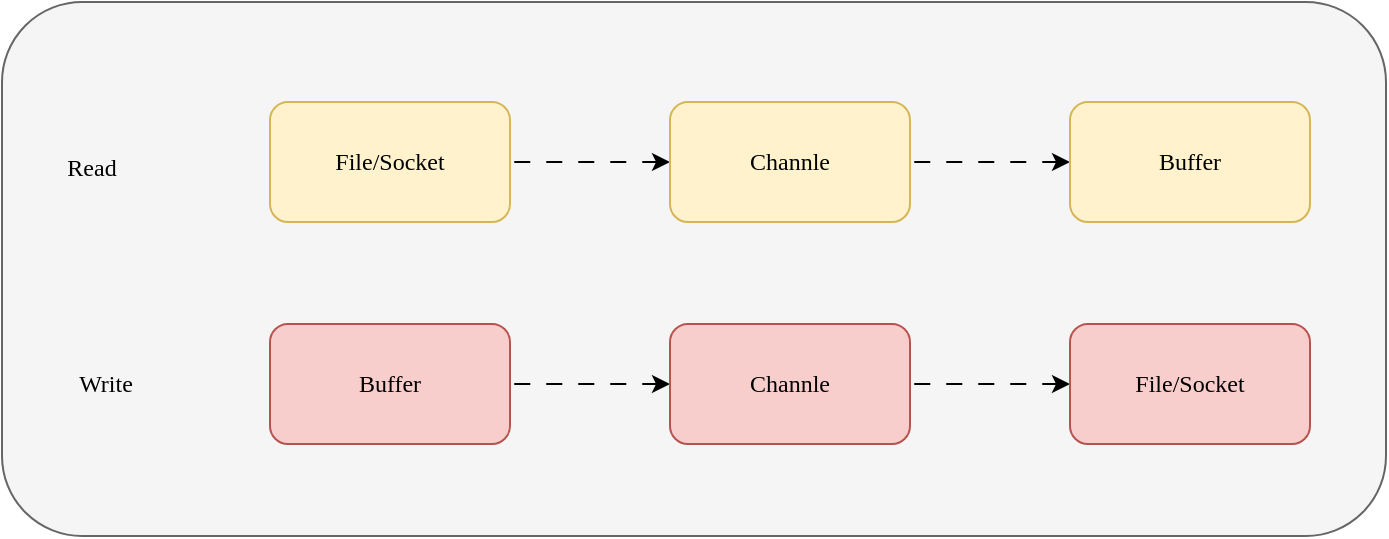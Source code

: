 <mxfile version="24.3.0" type="github">
  <diagram name="第 1 页" id="FXKaXr__5kz-iJ8h0p-Q">
    <mxGraphModel dx="977" dy="573" grid="0" gridSize="10" guides="1" tooltips="1" connect="1" arrows="1" fold="1" page="1" pageScale="1" pageWidth="827" pageHeight="1169" math="0" shadow="0">
      <root>
        <mxCell id="0" />
        <mxCell id="1" parent="0" />
        <mxCell id="jfTkQFZSDSPLyo2Jwio8-13" value="" style="rounded=1;whiteSpace=wrap;html=1;fillColor=#f5f5f5;fontColor=#333333;strokeColor=#666666;" vertex="1" parent="1">
          <mxGeometry x="12" y="101" width="692" height="267" as="geometry" />
        </mxCell>
        <mxCell id="jfTkQFZSDSPLyo2Jwio8-3" value="" style="edgeStyle=orthogonalEdgeStyle;rounded=0;orthogonalLoop=1;jettySize=auto;html=1;flowAnimation=1;" edge="1" parent="1" source="jfTkQFZSDSPLyo2Jwio8-1" target="jfTkQFZSDSPLyo2Jwio8-2">
          <mxGeometry relative="1" as="geometry" />
        </mxCell>
        <mxCell id="jfTkQFZSDSPLyo2Jwio8-1" value="File/Socket" style="rounded=1;whiteSpace=wrap;html=1;fillColor=#fff2cc;strokeColor=#d6b656;fontFamily=Comic Sans MS;" vertex="1" parent="1">
          <mxGeometry x="146" y="151" width="120" height="60" as="geometry" />
        </mxCell>
        <mxCell id="jfTkQFZSDSPLyo2Jwio8-5" value="" style="edgeStyle=orthogonalEdgeStyle;rounded=0;orthogonalLoop=1;jettySize=auto;html=1;flowAnimation=1;" edge="1" parent="1" source="jfTkQFZSDSPLyo2Jwio8-2" target="jfTkQFZSDSPLyo2Jwio8-4">
          <mxGeometry relative="1" as="geometry" />
        </mxCell>
        <mxCell id="jfTkQFZSDSPLyo2Jwio8-2" value="Channle" style="whiteSpace=wrap;html=1;rounded=1;fillColor=#fff2cc;strokeColor=#d6b656;fontFamily=Comic Sans MS;" vertex="1" parent="1">
          <mxGeometry x="346" y="151" width="120" height="60" as="geometry" />
        </mxCell>
        <mxCell id="jfTkQFZSDSPLyo2Jwio8-4" value="Buffer" style="whiteSpace=wrap;html=1;rounded=1;fillColor=#fff2cc;strokeColor=#d6b656;fontFamily=Comic Sans MS;" vertex="1" parent="1">
          <mxGeometry x="546" y="151" width="120" height="60" as="geometry" />
        </mxCell>
        <mxCell id="jfTkQFZSDSPLyo2Jwio8-8" value="" style="edgeStyle=orthogonalEdgeStyle;rounded=0;orthogonalLoop=1;jettySize=auto;html=1;flowAnimation=1;" edge="1" parent="1" source="jfTkQFZSDSPLyo2Jwio8-6" target="jfTkQFZSDSPLyo2Jwio8-7">
          <mxGeometry relative="1" as="geometry" />
        </mxCell>
        <mxCell id="jfTkQFZSDSPLyo2Jwio8-6" value="Buffer" style="rounded=1;whiteSpace=wrap;html=1;fillColor=#f8cecc;strokeColor=#b85450;fontFamily=Comic Sans MS;" vertex="1" parent="1">
          <mxGeometry x="146" y="262" width="120" height="60" as="geometry" />
        </mxCell>
        <mxCell id="jfTkQFZSDSPLyo2Jwio8-10" value="" style="edgeStyle=orthogonalEdgeStyle;rounded=0;orthogonalLoop=1;jettySize=auto;html=1;flowAnimation=1;" edge="1" parent="1" source="jfTkQFZSDSPLyo2Jwio8-7" target="jfTkQFZSDSPLyo2Jwio8-9">
          <mxGeometry relative="1" as="geometry" />
        </mxCell>
        <mxCell id="jfTkQFZSDSPLyo2Jwio8-7" value="Channle" style="whiteSpace=wrap;html=1;rounded=1;fillColor=#f8cecc;strokeColor=#b85450;fontFamily=Comic Sans MS;" vertex="1" parent="1">
          <mxGeometry x="346" y="262" width="120" height="60" as="geometry" />
        </mxCell>
        <mxCell id="jfTkQFZSDSPLyo2Jwio8-9" value="File/Socket" style="whiteSpace=wrap;html=1;rounded=1;fillColor=#f8cecc;strokeColor=#b85450;fontFamily=Comic Sans MS;" vertex="1" parent="1">
          <mxGeometry x="546" y="262" width="120" height="60" as="geometry" />
        </mxCell>
        <mxCell id="jfTkQFZSDSPLyo2Jwio8-11" value="Read" style="text;html=1;align=center;verticalAlign=middle;whiteSpace=wrap;rounded=0;fontFamily=Comic Sans MS;" vertex="1" parent="1">
          <mxGeometry x="27" y="169" width="60" height="30" as="geometry" />
        </mxCell>
        <mxCell id="jfTkQFZSDSPLyo2Jwio8-12" value="Write" style="text;html=1;align=center;verticalAlign=middle;whiteSpace=wrap;rounded=0;fontFamily=Comic Sans MS;" vertex="1" parent="1">
          <mxGeometry x="34" y="277" width="60" height="30" as="geometry" />
        </mxCell>
      </root>
    </mxGraphModel>
  </diagram>
</mxfile>
